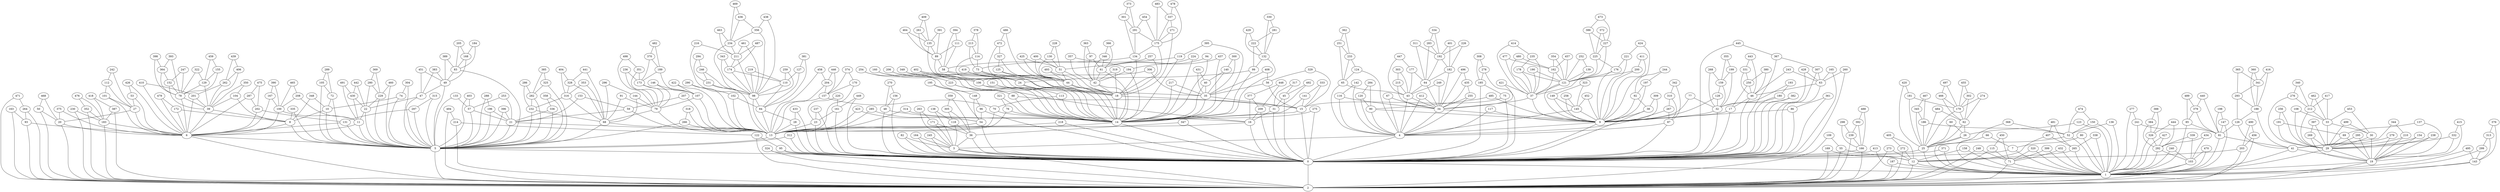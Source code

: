 graph G {
  "0";
  "1";
  "2";
  "3";
  "4";
  "5";
  "6";
  "7";
  "8";
  "9";
  "10";
  "11";
  "12";
  "13";
  "14";
  "15";
  "16";
  "17";
  "18";
  "19";
  "20";
  "21";
  "22";
  "23";
  "24";
  "25";
  "26";
  "27";
  "28";
  "29";
  "30";
  "31";
  "32";
  "33";
  "34";
  "35";
  "36";
  "37";
  "38";
  "39";
  "40";
  "41";
  "42";
  "43";
  "44";
  "45";
  "46";
  "47";
  "48";
  "49";
  "50";
  "51";
  "52";
  "53";
  "54";
  "55";
  "56";
  "57";
  "58";
  "59";
  "60";
  "61";
  "62";
  "63";
  "64";
  "65";
  "66";
  "67";
  "68";
  "69";
  "70";
  "71";
  "72";
  "73";
  "74";
  "75";
  "76";
  "77";
  "78";
  "79";
  "80";
  "81";
  "82";
  "83";
  "84";
  "85";
  "86";
  "87";
  "88";
  "89";
  "90";
  "91";
  "92";
  "93";
  "94";
  "95";
  "96";
  "97";
  "98";
  "99";
  "100";
  "101";
  "102";
  "103";
  "104";
  "105";
  "106";
  "107";
  "108";
  "109";
  "110";
  "111";
  "112";
  "113";
  "114";
  "115";
  "116";
  "117";
  "118";
  "119";
  "120";
  "121";
  "122";
  "123";
  "124";
  "125";
  "126";
  "127";
  "128";
  "129";
  "130";
  "131";
  "132";
  "133";
  "134";
  "135";
  "136";
  "137";
  "138";
  "139";
  "140";
  "141";
  "142";
  "143";
  "144";
  "145";
  "146";
  "147";
  "148";
  "149";
  "150";
  "151";
  "152";
  "153";
  "154";
  "155";
  "156";
  "157";
  "158";
  "159";
  "160";
  "161";
  "162";
  "163";
  "164";
  "165";
  "166";
  "167";
  "168";
  "169";
  "170";
  "171";
  "172";
  "173";
  "174";
  "175";
  "176";
  "177";
  "178";
  "179";
  "180";
  "181";
  "182";
  "183";
  "184";
  "185";
  "186";
  "187";
  "188";
  "189";
  "190";
  "191";
  "192";
  "193";
  "194";
  "195";
  "196";
  "197";
  "198";
  "199";
  "200";
  "201";
  "202";
  "203";
  "204";
  "205";
  "206";
  "207";
  "208";
  "209";
  "210";
  "211";
  "212";
  "213";
  "214";
  "215";
  "216";
  "217";
  "218";
  "219";
  "220";
  "221";
  "222";
  "223";
  "224";
  "225";
  "226";
  "227";
  "228";
  "229";
  "230";
  "231";
  "232";
  "233";
  "234";
  "235";
  "236";
  "237";
  "238";
  "239";
  "240";
  "241";
  "242";
  "243";
  "244";
  "245";
  "246";
  "247";
  "248";
  "249";
  "250";
  "251";
  "252";
  "253";
  "254";
  "255";
  "256";
  "257";
  "258";
  "259";
  "260";
  "261";
  "262";
  "263";
  "264";
  "265";
  "266";
  "267";
  "268";
  "269";
  "270";
  "271";
  "272";
  "273";
  "274";
  "275";
  "276";
  "277";
  "278";
  "279";
  "280";
  "281";
  "282";
  "283";
  "284";
  "285";
  "286";
  "287";
  "288";
  "289";
  "290";
  "291";
  "292";
  "293";
  "294";
  "295";
  "296";
  "297";
  "298";
  "299";
  "300";
  "301";
  "302";
  "303";
  "304";
  "305";
  "306";
  "307";
  "308";
  "309";
  "310";
  "311";
  "312";
  "313";
  "314";
  "315";
  "316";
  "317";
  "318";
  "319";
  "320";
  "321";
  "322";
  "323";
  "324";
  "325";
  "326";
  "327";
  "328";
  "329";
  "330";
  "331";
  "332";
  "333";
  "334";
  "335";
  "336";
  "337";
  "338";
  "339";
  "340";
  "341";
  "342";
  "343";
  "344";
  "345";
  "346";
  "347";
  "348";
  "349";
  "350";
  "351";
  "352";
  "353";
  "354";
  "355";
  "356";
  "357";
  "358";
  "359";
  "360";
  "361";
  "362";
  "363";
  "364";
  "365";
  "366";
  "367";
  "368";
  "369";
  "370";
  "371";
  "372";
  "373";
  "374";
  "375";
  "376";
  "377";
  "378";
  "379";
  "380";
  "381";
  "382";
  "383";
  "384";
  "385";
  "386";
  "387";
  "388";
  "389";
  "390";
  "391";
  "392";
  "393";
  "394";
  "395";
  "396";
  "397";
  "398";
  "399";
  "400";
  "401";
  "402";
  "403";
  "404";
  "405";
  "406";
  "407";
  "408";
  "409";
  "410";
  "411";
  "412";
  "413";
  "414";
  "415";
  "416";
  "417";
  "418";
  "419";
  "420";
  "421";
  "422";
  "423";
  "424";
  "425";
  "426";
  "427";
  "428";
  "429";
  "430";
  "431";
  "432";
  "433";
  "434";
  "435";
  "436";
  "437";
  "438";
  "439";
  "440";
  "441";
  "442";
  "443";
  "444";
  "445";
  "446";
  "447";
  "448";
  "449";
  "450";
  "451";
  "452";
  "453";
  "454";
  "455";
  "456";
  "457";
  "458";
  "459";
  "460";
  "461";
  "462";
  "463";
  "464";
  "465";
  "466";
  "467";
  "468";
  "469";
  "470";
  "471";
  "472";
  "473";
  "474";
  "475";
  "476";
  "477";
  "478";
  "479";
  "480";
  "481";
  "482";
  "483";
  "484";
  "485";
  "486";
  "487";
  "488";
  "489";
  "490";
  "491";
  "492";
  "493";
  "494";
  "495";
  "496";
  "497";
  "498";
  "499";
    "201" -- "6";
    "106" -- "35";
    "242" -- "27";
    "186" -- "52";
    "238" -- "19";
    "44" -- "18";
    "321" -- "14";
    "378" -- "213";
    "74" -- "5";
    "5" -- "0";
    "445" -- "367";
    "83" -- "5";
    "14" -- "0";
    "481" -- "407";
    "23" -- "0";
    "90" -- "9";
    "203" -- "2";
    "412" -- "34";
    "155" -- "129";
    "290" -- "102";
    "455" -- "302";
    "421" -- "34";
    "218" -- "13";
    "50" -- "2";
    "15" -- "14";
    "52" -- "25";
    "223" -- "16";
    "24" -- "14";
    "393" -- "364";
    "87" -- "4";
    "344" -- "210";
    "42" -- "14";
    "389" -- "83";
    "479" -- "172";
    "382" -- "0";
    "482" -- "370";
    "324" -- "2";
    "460" -- "5";
    "81" -- "1";
    "334" -- "283";
    "294" -- "246";
    "488" -- "392";
    "88" -- "16";
    "281" -- "132";
    "381" -- "84";
    "454" -- "291";
    "284" -- "90";
    "213" -- "73";
    "485" -- "9";
    "9" -- "0";
    "418" -- "387";
    "420" -- "25";
    "325" -- "5";
    "301" -- "291";
    "269" -- "19";
    "199" -- "32";
    "59" -- "21";
    "204" -- "13";
    "151" -- "113";
    "421" -- "37";
    "127" -- "110";
    "209" -- "16";
    "313" -- "143";
    "51" -- "44";
    "337" -- "271";
    "208" -- "100";
    "153" -- "21";
    "64" -- "43";
    "102" -- "84";
    "224" -- "194";
    "197" -- "9";
    "350" -- "39";
    "284" -- "120";
    "414" -- "235";
    "275" -- "14";
    "474" -- "150";
    "475" -- "202";
    "495" -- "1";
    "85" -- "1";
    "431" -- "40";
    "221" -- "176";
    "288" -- "196";
    "103" -- "1";
    "195" -- "54";
    "455" -- "179";
    "353" -- "316";
    "166" -- "2";
    "124" -- "65";
    "309" -- "9";
    "278" -- "185";
    "152" -- "78";
    "491" -- "430";
    "123" -- "26";
    "260" -- "0";
    "448" -- "377";
    "157" -- "70";
    "436" -- "234";
    "307" -- "63";
    "141" -- "15";
    "144" -- "79";
    "279" -- "41";
    "299" -- "143";
    "346" -- "61";
    "417" -- "212";
    "217" -- "35";
    "380" -- "250";
    "249" -- "34";
    "420" -- "181";
    "156" -- "48";
    "281" -- "222";
    "496" -- "34";
    "339" -- "103";
    "232" -- "68";
    "126" -- "41";
    "341" -- "293";
    "365" -- "293";
    "77" -- "32";
    "250" -- "46";
    "384" -- "326";
    "71" -- "1";
    "80" -- "1";
    "428" -- "63";
    "198" -- "81";
    "143" -- "2";
    "163" -- "93";
    "374" -- "170";
    "460" -- "229";
    "201" -- "39";
    "184" -- "168";
    "297" -- "5";
    "213" -- "114";
    "68" -- "5";
    "237" -- "0";
    "180" -- "32";
    "315" -- "5";
    "353" -- "68";
    "411" -- "200";
    "89" -- "58";
    "220" -- "23";
    "240" -- "103";
    "429" -- "222";
    "94" -- "61";
    "75" -- "0";
    "101" -- "27";
    "293" -- "188";
    "335" -- "8";
    "264" -- "2";
    "346" -- "42";
    "273" -- "2";
    "18" -- "14";
    "59" -- "13";
    "367" -- "0";
    "90" -- "4";
    "110" -- "84";
    "172" -- "6";
    "66" -- "1";
    "68" -- "13";
    "142" -- "116";
    "246" -- "98";
    "306" -- "35";
    "366" -- "346";
    "388" -- "326";
    "410" -- "6";
    "452" -- "9";
    "34" -- "9";
    "243" -- "63";
    "498" -- "79";
    "170" -- "157";
    "440" -- "81";
    "400" -- "44";
    "452" -- "145";
    "30" -- "29";
    "297" -- "131";
    "107" -- "79";
    "193" -- "32";
    "3" -- "2";
    "295" -- "29";
    "187" -- "1";
    "395" -- "14";
    "398" -- "78";
    "12" -- "2";
    "330" -- "281";
    "226" -- "182";
    "131" -- "6";
    "235" -- "37";
    "4" -- "3";
    "348" -- "8";
    "386" -- "227";
    "67" -- "4";
    "225" -- "121";
    "345" -- "186";
    "411" -- "9";
    "470" -- "1";
    "254" -- "223";
    "433" -- "28";
    "52" -- "1";
    "54" -- "13";
    "443" -- "331";
    "167" -- "6";
    "497" -- "466";
    "115" -- "2";
    "130" -- "44";
    "252" -- "121";
    "22" -- "5";
    "299" -- "1";
    "323" -- "149";
    "355" -- "159";
    "259" -- "98";
    "38" -- "9";
    "209" -- "0";
    "49" -- "5";
    "326" -- "1";
    "83" -- "49";
    "218" -- "0";
    "92" -- "38";
    "157" -- "13";
    "173" -- "107";
    "435" -- "255";
    "333" -- "141";
    "69" -- "19";
    "155" -- "78";
    "120" -- "90";
    "393" -- "78";
    "422" -- "13";
    "431" -- "35";
    "372" -- "227";
    "272" -- "2";
    "29" -- "1";
    "477" -- "37";
    "317" -- "31";
    "147" -- "81";
    "40" -- "35";
    "399" -- "71";
    "191" -- "69";
    "451" -- "49";
    "316" -- "232";
    "424" -- "9";
    "8" -- "5";
    "148" -- "54";
    "125" -- "44";
    "219" -- "110";
    "310" -- "267";
    "179" -- "62";
    "314" -- "13";
    "368" -- "25";
    "169" -- "12";
    "282" -- "5";
    "349" -- "14";
    "91" -- "68";
    "467" -- "345";
    "260" -- "63";
    "487" -- "174";
    "150" -- "1";
    "110" -- "98";
    "276" -- "29";
    "170" -- "13";
    "401" -- "192";
    "408" -- "35";
    "425" -- "51";
    "234" -- "211";
    "307" -- "0";
    "493" -- "44";
    "343" -- "174";
    "145" -- "9";
    "87" -- "0";
    "268" -- "32";
    "306" -- "106";
    "403" -- "5";
    "441" -- "68";
    "344" -- "41";
    "293" -- "126";
    "31" -- "16";
    "67" -- "34";
    "231" -- "98";
    "397" -- "29";
    "345" -- "25";
    "236" -- "79";
    "300" -- "35";
    "21" -- "5";
    "242" -- "112";
    "62" -- "26";
    "315" -- "297";
    "322" -- "129";
    "58" -- "18";
    "106" -- "14";
    "208" -- "11";
    "328" -- "316";
    "318" -- "266";
    "41" -- "19";
    "192" -- "64";
    "343" -- "98";
    "46" -- "0";
    "474" -- "52";
    "61" -- "42";
    "354" -- "121";
    "342" -- "310";
    "261" -- "135";
    "133" -- "5";
    "115" -- "71";
    "215" -- "34";
    "264" -- "93";
    "484" -- "25";
    "34" -- "4";
    "149" -- "9";
    "43" -- "4";
    "21" -- "13";
    "19" -- "1";
    "339" -- "292";
    "490" -- "203";
    "149" -- "145";
    "457" -- "121";
    "109" -- "2";
    "212" -- "29";
    "185" -- "0";
    "63" -- "46";
    "391" -- "135";
    "128" -- "32";
    "444" -- "326";
    "75" -- "15";
    "328" -- "68";
    "296" -- "144";
    "32" -- "0";
    "80" -- "7";
    "253" -- "21";
    "158" -- "1";
    "270" -- "156";
    "117" -- "9";
    "356" -- "98";
    "93" -- "6";
    "230" -- "2";
    "195" -- "148";
    "178" -- "121";
    "239" -- "2";
    "248" -- "2";
    "249" -- "43";
    "267" -- "4";
    "72" -- "10";
    "16" -- "13";
    "324" -- "0";
    "119" -- "73";
    "369" -- "280";
    "418" -- "183";
    "379" -- "81";
    "310" -- "87";
    "475" -- "287";
    "480" -- "37";
    "95" -- "2";
    "358" -- "336";
    "11" -- "5";
    "480" -- "162";
    "180" -- "0";
    "374" -- "157";
    "287" -- "202";
    "437" -- "61";
    "296" -- "68";
    "356" -- "234";
    "205" -- "83";
    "385" -- "325";
    "465" -- "208";
    "459" -- "155";
    "340" -- "276";
    "445" -- "0";
    "66" -- "7";
    "479" -- "6";
    "448" -- "209";
    "182" -- "64";
    "113" -- "70";
    "233" -- "124";
    "198" -- "147";
    "53" -- "27";
    "36" -- "0";
    "91" -- "79";
    "105" -- "5";
    "364" -- "78";
    "499" -- "29";
    "45" -- "0";
    "354" -- "162";
    "54" -- "0";
    "121" -- "9";
    "192" -- "182";
    "437" -- "14";
    "231" -- "13";
    "108" -- "29";
    "257" -- "51";
    "207" -- "59";
    "217" -- "14";
    "289" -- "72";
    "404" -- "328";
    "114" -- "73";
    "43" -- "34";
    "200" -- "121";
    "429" -- "132";
    "265" -- "1";
    "216" -- "98";
    "457" -- "162";
    "166" -- "0";
    "6" -- "5";
    "317" -- "45";
    "73" -- "14";
    "413" -- "0";
    "211" -- "174";
    "82" -- "3";
    "145" -- "4";
    "56" -- "15";
    "158" -- "12";
    "4" -- "0";
    "338" -- "265";
    "494" -- "214";
    "84" -- "28";
    "13" -- "0";
    "186" -- "25";
    "405" -- "12";
    "148" -- "96";
    "22" -- "11";
    "177" -- "64";
    "363" -- "97";
    "330" -- "132";
    "434" -- "103";
    "31" -- "0";
    "182" -- "34";
    "320" -- "71";
    "178" -- "37";
    "278" -- "0";
    "194" -- "14";
    "332" -- "29";
    "403" -- "57";
    "461" -- "211";
    "101" -- "6";
    "373" -- "301";
    "463" -- "234";
    "60" -- "25";
    "96" -- "54";
    "73" -- "44";
    "282" -- "232";
    "263" -- "171";
    "462" -- "212";
    "458" -- "204";
    "432" -- "71";
    "168" -- "83";
    "161" -- "0";
    "450" -- "71";
    "244" -- "92";
    "225" -- "176";
    "160" -- "106";
    "427" -- "292";
    "181" -- "25";
    "17" -- "0";
    "30" -- "19";
    "439" -- "406";
    "133" -- "57";
    "313" -- "299";
    "171" -- "3";
    "380" -- "46";
    "438" -- "356";
    "78" -- "6";
    "440" -- "379";
    "399" -- "1";
    "295" -- "19";
    "298" -- "239";
    "134" -- "58";
    "471" -- "2";
    "265" -- "12";
    "397" -- "269";
    "71" -- "2";
    "36" -- "3";
    "251" -- "233";
    "129" -- "39";
    "392" -- "239";
    "156" -- "0";
    "311" -- "64";
    "117" -- "4";
    "24" -- "18";
    "271" -- "18";
    "322" -- "78";
    "42" -- "18";
    "72" -- "5";
    "3" -- "0";
    "402" -- "106";
    "138" -- "118";
    "183" -- "2";
    "111" -- "58";
    "207" -- "13";
    "386" -- "225";
    "85" -- "81";
    "9" -- "4";
    "389" -- "49";
    "456" -- "203";
    "174" -- "98";
    "176" -- "121";
    "388" -- "384";
    "336" -- "21";
    "362" -- "251";
    "241" -- "1";
    "37" -- "34";
    "137" -- "19";
    "200" -- "9";
    "371" -- "0";
    "40" -- "14";
    "419" -- "18";
    "471" -- "264";
    "294" -- "231";
    "360" -- "188";
    "229" -- "5";
    "257" -- "18";
    "99" -- "24";
    "314" -- "14";
    "169" -- "2";
    "7" -- "0";
    "245" -- "0";
    "16" -- "0";
    "187" -- "2";
    "371" -- "1";
    "92" -- "9";
    "57" -- "21";
    "347" -- "36";
    "357" -- "194";
    "372" -- "225";
    "401" -- "182";
    "237" -- "23";
    "262" -- "201";
    "308" -- "185";
    "215" -- "43";
    "228" -- "51";
    "162" -- "121";
    "430" -- "22";
    "223" -- "88";
    "458" -- "13";
    "267" -- "87";
    "88" -- "31";
    "363" -- "42";
    "283" -- "64";
    "58" -- "24";
    "35" -- "14";
    "44" -- "14";
    "202" -- "131";
    "253" -- "57";
    "76" -- "13";
    "276" -- "212";
    "127" -- "84";
    "18" -- "15";
    "191" -- "29";
    "378" -- "114";
    "116" -- "4";
    "483" -- "175";
    "46" -- "17";
    "196" -- "21";
    "390" -- "167";
    "334" -- "192";
    "450" -- "115";
    "27" -- "6";
    "410" -- "201";
    "417" -- "33";
    "0" -- "2";
    "138" -- "3";
    "205" -- "168";
    "362" -- "233";
    "352" -- "183";
    "139" -- "121";
    "336" -- "5";
    "97" -- "61";
    "20" -- "2";
    "414" -- "37";
    "171" -- "36";
    "364" -- "152";
    "492" -- "31";
    "78" -- "39";
    "96" -- "0";
    "289" -- "105";
    "449" -- "161";
    "472" -- "327";
    "416" -- "341";
    "197" -- "92";
    "361" -- "0";
    "341" -- "188";
    "122" -- "95";
    "311" -- "192";
    "318" -- "13";
    "478" -- "175";
    "89" -- "24";
    "247" -- "152";
    "37" -- "9";
    "57" -- "5";
    "303" -- "215";
    "259" -- "110";
    "33" -- "29";
    "193" -- "180";
    "304" -- "5";
    "466" -- "179";
    "466" -- "62";
    "151" -- "14";
    "287" -- "6";
    "491" -- "11";
    "160" -- "14";
    "6" -- "2";
    "407" -- "265";
    "82" -- "0";
    "97" -- "42";
    "26" -- "25";
    "146" -- "79";
    "383" -- "49";
    "486" -- "472";
    "104" -- "8";
    "100" -- "11";
    "222" -- "99";
    "245" -- "3";
    "176" -- "9";
    "325" -- "282";
    "347" -- "0";
    "154" -- "29";
    "366" -- "61";
    "441" -- "328";
    "196" -- "5";
    "165" -- "63";
    "263" -- "3";
    "243" -- "46";
    "230" -- "183";
    "342" -- "87";
    "384" -- "292";
    "377" -- "209";
    "426" -- "6";
    "49" -- "47";
    "32" -- "9";
    "116" -- "34";
    "320" -- "1";
    "8" -- "6";
    "409" -- "135";
    "301" -- "134";
    "119" -- "14";
    "121" -- "37";
    "305" -- "36";
    "270" -- "48";
    "163" -- "2";
    "338" -- "1";
    "139" -- "37";
    "204" -- "157";
    "499" -- "30";
    "402" -- "14";
    "125" -- "18";
    "432" -- "1";
    "19" -- "2";
    "447" -- "43";
    "86" -- "0";
    "134" -- "18";
    "175" -- "134";
    "95" -- "0";
    "268" -- "159";
    "140" -- "40";
    "255" -- "34";
    "65" -- "4";
    "357" -- "42";
    "233" -- "65";
    "41" -- "1";
    "261" -- "89";
    "283" -- "192";
    "65" -- "43";
    "290" -- "13";
    "303" -- "43";
    "392" -- "166";
    "415" -- "332";
    "122" -- "2";
    "465" -- "100";
    "47" -- "5";
    "416" -- "188";
    "114" -- "14";
    "367" -- "307";
    "239" -- "166";
    "387" -- "2";
    "214" -- "122";
    "159" -- "32";
    "409" -- "261";
    "493" -- "18";
    "132" -- "14";
    "135" -- "89";
    "206" -- "106";
    "39" -- "6";
    "141" -- "14";
    "177" -- "43";
    "312" -- "5";
    "244" -- "197";
    "189" -- "107";
    "446" -- "157";
    "63" -- "0";
    "391" -- "89";
    "365" -- "341";
    "5" -- "2";
    "468" -- "20";
    "427" -- "1";
    "50" -- "20";
    "332" -- "19";
    "55" -- "12";
    "373" -- "291";
    "247" -- "78";
    "227" -- "121";
    "304" -- "74";
    "98" -- "84";
    "234" -- "98";
    "285" -- "13";
    "56" -- "35";
    "376" -- "143";
    "105" -- "72";
    "292" -- "1";
    "136" -- "52";
    "396" -- "21";
    "405" -- "272";
    "454" -- "175";
    "476" -- "183";
    "370" -- "189";
    "473" -- "227";
    "238" -- "29";
    "442" -- "430";
    "291" -- "134";
    "453" -- "30";
    "468" -- "50";
    "449" -- "0";
    "118" -- "3";
    "256" -- "29";
    "203" -- "12";
    "188" -- "126";
    "331" -- "250";
    "27" -- "20";
    "490" -- "456";
    "235" -- "178";
    "337" -- "175";
    "351" -- "79";
    "360" -- "341";
    "413" -- "1";
    "422" -- "107";
    "153" -- "59";
    "327" -- "125";
    "45" -- "31";
    "470" -- "103";
    "285" -- "54";
    "482" -- "189";
    "494" -- "2";
    "323" -- "145";
    "252" -- "139";
    "211" -- "98";
    "246" -- "231";
    "375" -- "6";
    "222" -- "132";
    "492" -- "45";
    "103" -- "2";
    "152" -- "39";
    "10" -- "5";
    "305" -- "118";
    "250" -- "17";
    "194" -- "42";
    "181" -- "179";
    "349" -- "106";
    "17" -- "9";
    "381" -- "127";
    "266" -- "5";
    "60" -- "26";
    "210" -- "19";
    "248" -- "71";
    "309" -- "38";
    "11" -- "6";
    "113" -- "14";
    "143" -- "1";
    "20" -- "6";
    "39" -- "8";
    "199" -- "159";
    "212" -- "33";
    "331" -- "46";
    "400" -- "51";
    "269" -- "29";
    "308" -- "278";
    "131" -- "5";
    "277" -- "241";
    "419" -- "24";
    "486" -- "44";
    "302" -- "179";
    "190" -- "121";
    "81" -- "41";
    "167" -- "100";
    "229" -- "22";
    "302" -- "62";
    "126" -- "81";
    "286" -- "232";
    "396" -- "5";
    "443" -- "46";
    "26" -- "1";
    "28" -- "13";
    "266" -- "13";
    "368" -- "52";
    "459" -- "129";
    "481" -- "265";
    "165" -- "0";
    "236" -- "173";
    "476" -- "352";
    "130" -- "51";
    "485" -- "90";
    "430" -- "11";
    "51" -- "18";
    "99" -- "14";
    "379" -- "85";
    "321" -- "76";
    "79" -- "68";
    "291" -- "175";
    "439" -- "262";
    "109" -- "55";
    "111" -- "89";
    "140" -- "35";
    "340" -- "212";
    "288" -- "5";
    "382" -- "32";
    "280" -- "229";
    "147" -- "1";
    "129" -- "78";
    "329" -- "15";
    "467" -- "186";
    "48" -- "0";
    "112" -- "101";
    "472" -- "44";
    "100" -- "6";
    "395" -- "119";
    "423" -- "13";
    "319" -- "42";
    "487" -- "211";
    "12" -- "1";
    "14" -- "13";
    "394" -- "58";
    "489" -- "379";
    "23" -- "13";
    "483" -- "337";
    "64" -- "34";
    "219" -- "98";
    "93" -- "2";
    "108" -- "33";
    "277" -- "1";
    "385" -- "282";
    "76" -- "14";
    "329" -- "56";
    "496" -- "435";
    "188" -- "41";
    "94" -- "14";
    "161" -- "23";
    "444" -- "292";
    "135" -- "24";
    "29" -- "19";
    "423" -- "54";
    "25" -- "0";
    "118" -- "36";
    "214" -- "2";
    "274" -- "179";
    "333" -- "15";
    "190" -- "37";
    "274" -- "62";
    "128" -- "9";
    "383" -- "47";
    "370" -- "173";
    "206" -- "14";
    "286" -- "282";
    "273" -- "12";
    "369" -- "229";
    "7" -- "1";
    "74" -- "10";
    "224" -- "14";
    "478" -- "337";
    "25" -- "1";
    "355" -- "199";
    "461" -- "98";
    "164" -- "0";
    "348" -- "10";
    "415" -- "19";
    "498" -- "351";
    "13" -- "5";
    "185" -- "75";
    "258" -- "9";
    "316" -- "68";
    "146" -- "107";
    "210" -- "41";
    "33" -- "30";
    "361" -- "86";
    "464" -- "135";
    "258" -- "145";
    "473" -- "386";
    "453" -- "33";
    "38" -- "0";
    "424" -- "221";
    "488" -- "166";
    "462" -- "33";
    "495" -- "143";
    "456" -- "2";
    "137" -- "69";
    "255" -- "4";
    "168" -- "49";
    "226" -- "192";
    "390" -- "100";
    "220" -- "161";
    "1" -- "2";
    "312" -- "0";
    "240" -- "1";
    "254" -- "88";
    "438" -- "98";
    "359" -- "305";
    "154" -- "19";
    "174" -- "110";
    "48" -- "14";
    "327" -- "44";
    "172" -- "8";
    "406" -- "262";
    "120" -- "4";
    "202" -- "6";
    "375" -- "20";
    "98" -- "13";
    "184" -- "83";
    "477" -- "162";
    "107" -- "13";
    "300" -- "140";
    "406" -- "39";
    "447" -- "177";
    "10" -- "8";
    "434" -- "292";
    "469" -- "436";
    "123" -- "1";
    "179" -- "25";
    "433" -- "0";
    "241" -- "81";
    "15" -- "0";
    "407" -- "12";
    "162" -- "37";
    "412" -- "4";
    "69" -- "29";
    "377" -- "16";
    "426" -- "53";
    "319" -- "18";
    "436" -- "356";
    "484" -- "62";
    "262" -- "39";
    "216" -- "211";
    "351" -- "173";
    "358" -- "5";
    "228" -- "130";
    "256" -- "191";
    "463" -- "211";
    "173" -- "79";
    "272" -- "12";
    "292" -- "103";
    "189" -- "173";
    "62" -- "25";
    "227" -- "225";
    "326" -- "292";
    "175" -- "18";
    "394" -- "111";
    "464" -- "89";
    "47" -- "22";
    "376" -- "313";
    "84" -- "13";
    "221" -- "9";
    "61" -- "14";
    "232" -- "5";
    "70" -- "14";
    "35" -- "15";
    "124" -- "4";
    "102" -- "13";
    "352" -- "2";
    "271" -- "175";
    "142" -- "4";
    "0" -- "1";
    "159" -- "128";
    "428" -- "0";
    "425" -- "44";
    "132" -- "99";
    "77" -- "9";
    "53" -- "6";
    "136" -- "1";
    "86" -- "9";
    "28" -- "0";
    "164" -- "3";
    "335" -- "5";
    "408" -- "56";
    "144" -- "68";
    "279" -- "19";
    "451" -- "47";
    "275" -- "0";
    "298" -- "166";
    "359" -- "36";
    "404" -- "316";
    "497" -- "179";
    "112" -- "27";
    "435" -- "34";
    "387" -- "183";
    "442" -- "22";
    "469" -- "234";
    "489" -- "85";
    "55" -- "2";
    "350" -- "104";
    "104" -- "39";
    "251" -- "65";
    "446" -- "204";
    "280" -- "22";
    "398" -- "364";
    "70" -- "13";
    "183" -- "6";
    "150" -- "52";
    "79" -- "13";
}

